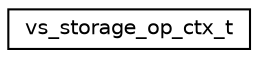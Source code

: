 digraph "Graphical Class Hierarchy"
{
 // LATEX_PDF_SIZE
  edge [fontname="Helvetica",fontsize="10",labelfontname="Helvetica",labelfontsize="10"];
  node [fontname="Helvetica",fontsize="10",shape=record];
  rankdir="LR";
  Node0 [label="vs_storage_op_ctx_t",height=0.2,width=0.4,color="black", fillcolor="white", style="filled",URL="$structvs__storage__op__ctx__t.html",tooltip="Storage element context."];
}
